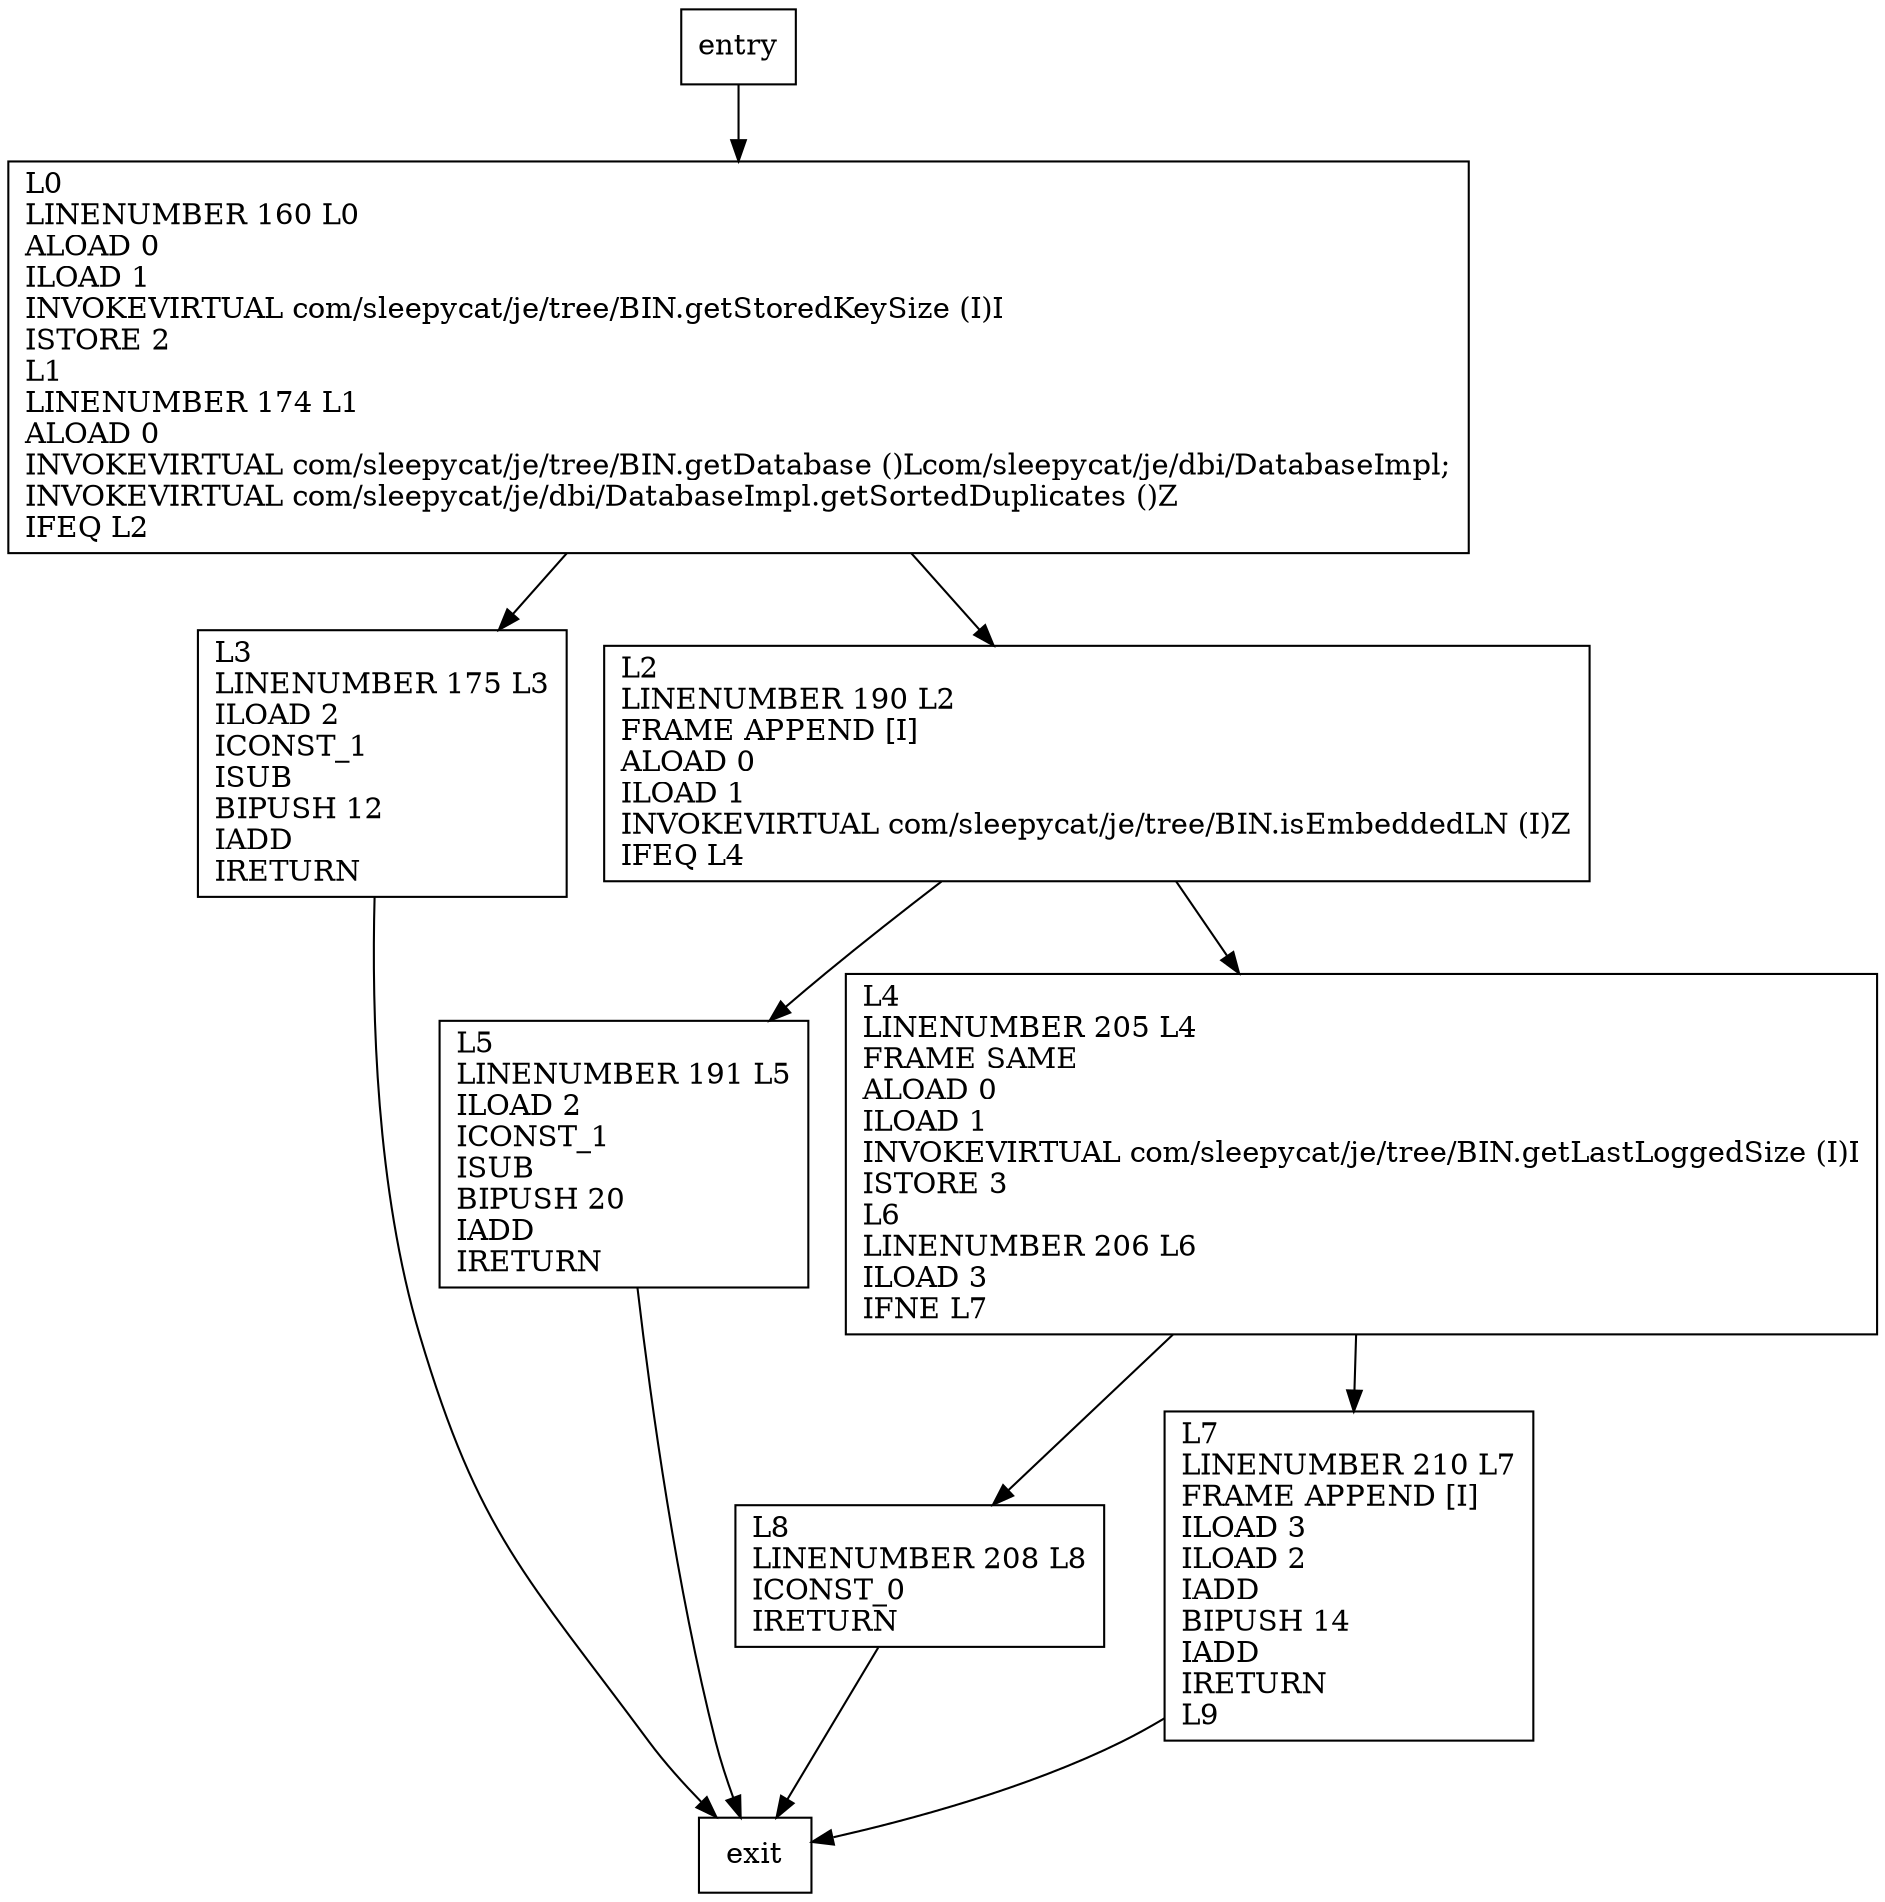 digraph getStorageSize {
node [shape=record];
282424844 [label="L8\lLINENUMBER 208 L8\lICONST_0\lIRETURN\l"];
1657564354 [label="L5\lLINENUMBER 191 L5\lILOAD 2\lICONST_1\lISUB\lBIPUSH 20\lIADD\lIRETURN\l"];
1046214384 [label="L4\lLINENUMBER 205 L4\lFRAME SAME\lALOAD 0\lILOAD 1\lINVOKEVIRTUAL com/sleepycat/je/tree/BIN.getLastLoggedSize (I)I\lISTORE 3\lL6\lLINENUMBER 206 L6\lILOAD 3\lIFNE L7\l"];
1675113611 [label="L7\lLINENUMBER 210 L7\lFRAME APPEND [I]\lILOAD 3\lILOAD 2\lIADD\lBIPUSH 14\lIADD\lIRETURN\lL9\l"];
1468317178 [label="L3\lLINENUMBER 175 L3\lILOAD 2\lICONST_1\lISUB\lBIPUSH 12\lIADD\lIRETURN\l"];
154840623 [label="L0\lLINENUMBER 160 L0\lALOAD 0\lILOAD 1\lINVOKEVIRTUAL com/sleepycat/je/tree/BIN.getStoredKeySize (I)I\lISTORE 2\lL1\lLINENUMBER 174 L1\lALOAD 0\lINVOKEVIRTUAL com/sleepycat/je/tree/BIN.getDatabase ()Lcom/sleepycat/je/dbi/DatabaseImpl;\lINVOKEVIRTUAL com/sleepycat/je/dbi/DatabaseImpl.getSortedDuplicates ()Z\lIFEQ L2\l"];
172963379 [label="L2\lLINENUMBER 190 L2\lFRAME APPEND [I]\lALOAD 0\lILOAD 1\lINVOKEVIRTUAL com/sleepycat/je/tree/BIN.isEmbeddedLN (I)Z\lIFEQ L4\l"];
entry;
exit;
entry -> 154840623;
282424844 -> exit;
1657564354 -> exit;
1046214384 -> 282424844;
1046214384 -> 1675113611;
1675113611 -> exit;
1468317178 -> exit;
154840623 -> 1468317178;
154840623 -> 172963379;
172963379 -> 1657564354;
172963379 -> 1046214384;
}
